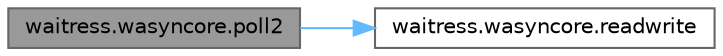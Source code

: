 digraph "waitress.wasyncore.poll2"
{
 // LATEX_PDF_SIZE
  bgcolor="transparent";
  edge [fontname=Helvetica,fontsize=10,labelfontname=Helvetica,labelfontsize=10];
  node [fontname=Helvetica,fontsize=10,shape=box,height=0.2,width=0.4];
  rankdir="LR";
  Node1 [id="Node000001",label="waitress.wasyncore.poll2",height=0.2,width=0.4,color="gray40", fillcolor="grey60", style="filled", fontcolor="black",tooltip=" "];
  Node1 -> Node2 [id="edge1_Node000001_Node000002",color="steelblue1",style="solid",tooltip=" "];
  Node2 [id="Node000002",label="waitress.wasyncore.readwrite",height=0.2,width=0.4,color="grey40", fillcolor="white", style="filled",URL="$namespacewaitress_1_1wasyncore.html#ab6c1bd567170faf3702e8a199df13b65",tooltip=" "];
}
